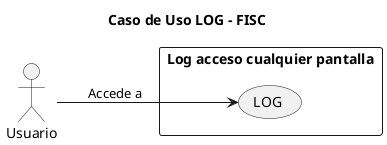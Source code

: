 @startuml
title Caso de Uso LOG - FISC

left to right direction

actor Usuario as user


rectangle "Log acceso cualquier pantalla" {
    usecase "LOG" as log

}

user --> log: "Accede a"

@enduml